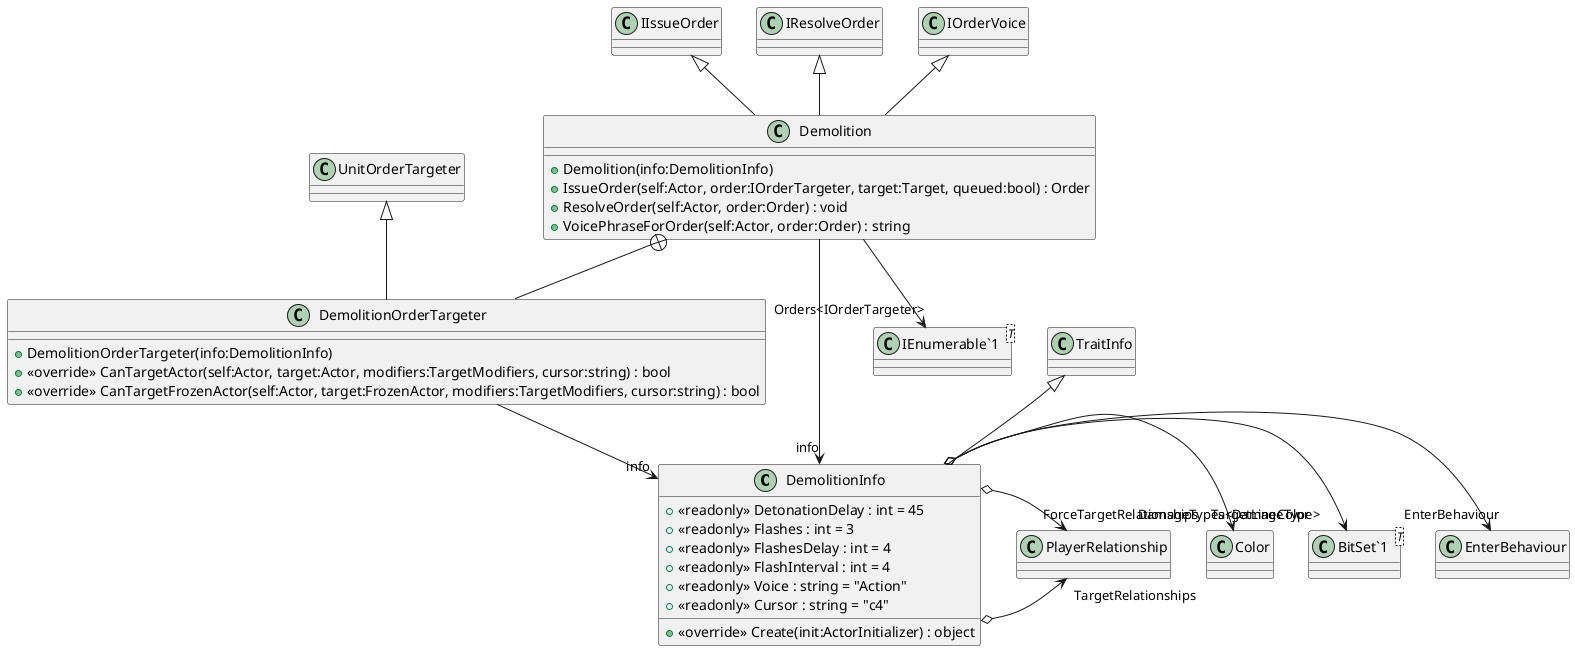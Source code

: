 @startuml
class DemolitionInfo {
    + <<readonly>> DetonationDelay : int = 45
    + <<readonly>> Flashes : int = 3
    + <<readonly>> FlashesDelay : int = 4
    + <<readonly>> FlashInterval : int = 4
    + <<readonly>> Voice : string = "Action"
    + <<readonly>> Cursor : string = "c4"
    + <<override>> Create(init:ActorInitializer) : object
}
class Demolition {
    + Demolition(info:DemolitionInfo)
    + IssueOrder(self:Actor, order:IOrderTargeter, target:Target, queued:bool) : Order
    + ResolveOrder(self:Actor, order:Order) : void
    + VoicePhraseForOrder(self:Actor, order:Order) : string
}
class "BitSet`1"<T> {
}
class "IEnumerable`1"<T> {
}
class DemolitionOrderTargeter {
    + DemolitionOrderTargeter(info:DemolitionInfo)
    + <<override>> CanTargetActor(self:Actor, target:Actor, modifiers:TargetModifiers, cursor:string) : bool
    + <<override>> CanTargetFrozenActor(self:Actor, target:FrozenActor, modifiers:TargetModifiers, cursor:string) : bool
}
TraitInfo <|-- DemolitionInfo
DemolitionInfo o-> "EnterBehaviour" EnterBehaviour
DemolitionInfo o-> "DamageTypes<DamageType>" "BitSet`1"
DemolitionInfo o-> "TargetLineColor" Color
DemolitionInfo o-> "TargetRelationships" PlayerRelationship
DemolitionInfo o-> "ForceTargetRelationships" PlayerRelationship
IIssueOrder <|-- Demolition
IResolveOrder <|-- Demolition
IOrderVoice <|-- Demolition
Demolition --> "info" DemolitionInfo
Demolition --> "Orders<IOrderTargeter>" "IEnumerable`1"
Demolition +-- DemolitionOrderTargeter
UnitOrderTargeter <|-- DemolitionOrderTargeter
DemolitionOrderTargeter --> "info" DemolitionInfo
@enduml
